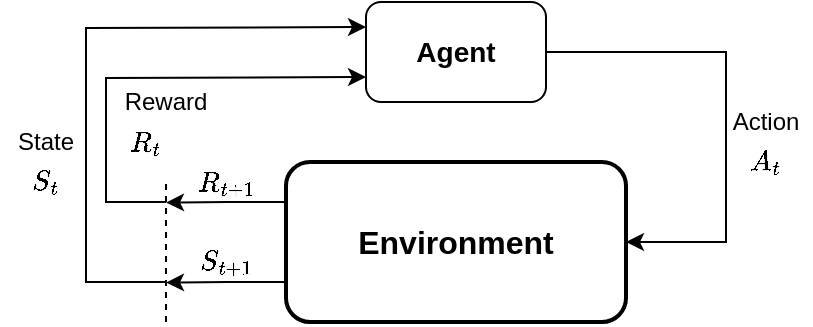 <mxfile version="14.5.0" type="github">
  <diagram id="NEhHKkcjUEfHVbFgBnRx" name="Page-1">
    <mxGraphModel dx="716" dy="378" grid="1" gridSize="10" guides="1" tooltips="1" connect="1" arrows="1" fold="1" page="1" pageScale="1" pageWidth="827" pageHeight="1169" math="1" shadow="0">
      <root>
        <mxCell id="0" />
        <mxCell id="1" parent="0" />
        <mxCell id="ELITJDshUzZdKB17MEa8-15" style="edgeStyle=orthogonalEdgeStyle;rounded=0;sketch=0;jumpStyle=none;orthogonalLoop=1;jettySize=auto;html=1;exitX=1;exitY=0.5;exitDx=0;exitDy=0;entryX=1;entryY=0.5;entryDx=0;entryDy=0;shadow=0;" edge="1" parent="1" source="ELITJDshUzZdKB17MEa8-1" target="ELITJDshUzZdKB17MEa8-2">
          <mxGeometry relative="1" as="geometry">
            <Array as="points">
              <mxPoint x="520" y="155" />
              <mxPoint x="520" y="250" />
            </Array>
          </mxGeometry>
        </mxCell>
        <mxCell id="ELITJDshUzZdKB17MEa8-1" value="&lt;b&gt;&lt;font style=&quot;font-size: 14px&quot;&gt;Agent&lt;/font&gt;&lt;/b&gt;" style="rounded=1;whiteSpace=wrap;html=1;strokeWidth=1;" vertex="1" parent="1">
          <mxGeometry x="340" y="130" width="90" height="50" as="geometry" />
        </mxCell>
        <mxCell id="ELITJDshUzZdKB17MEa8-13" style="edgeStyle=orthogonalEdgeStyle;rounded=0;sketch=0;jumpStyle=none;orthogonalLoop=1;jettySize=auto;html=1;exitX=0;exitY=0.25;exitDx=0;exitDy=0;shadow=0;" edge="1" parent="1" source="ELITJDshUzZdKB17MEa8-2">
          <mxGeometry relative="1" as="geometry">
            <mxPoint x="240.0" y="230.276" as="targetPoint" />
          </mxGeometry>
        </mxCell>
        <mxCell id="ELITJDshUzZdKB17MEa8-14" style="edgeStyle=orthogonalEdgeStyle;rounded=0;sketch=0;jumpStyle=none;orthogonalLoop=1;jettySize=auto;html=1;exitX=0;exitY=0.75;exitDx=0;exitDy=0;shadow=0;" edge="1" parent="1" source="ELITJDshUzZdKB17MEa8-2">
          <mxGeometry relative="1" as="geometry">
            <mxPoint x="240.0" y="270.276" as="targetPoint" />
          </mxGeometry>
        </mxCell>
        <mxCell id="ELITJDshUzZdKB17MEa8-2" value="&lt;b&gt;&lt;font style=&quot;font-size: 16px&quot;&gt;Environment&lt;/font&gt;&lt;/b&gt;" style="rounded=1;whiteSpace=wrap;html=1;strokeWidth=2;" vertex="1" parent="1">
          <mxGeometry x="300" y="210" width="170" height="80" as="geometry" />
        </mxCell>
        <mxCell id="ELITJDshUzZdKB17MEa8-7" value="" style="endArrow=none;dashed=1;html=1;" edge="1" parent="1">
          <mxGeometry width="50" height="50" relative="1" as="geometry">
            <mxPoint x="240" y="290" as="sourcePoint" />
            <mxPoint x="240" y="220" as="targetPoint" />
          </mxGeometry>
        </mxCell>
        <mxCell id="ELITJDshUzZdKB17MEa8-10" value="" style="endArrow=classic;html=1;rounded=0;entryX=0;entryY=0.25;entryDx=0;entryDy=0;" edge="1" parent="1" target="ELITJDshUzZdKB17MEa8-1">
          <mxGeometry width="50" height="50" relative="1" as="geometry">
            <mxPoint x="240" y="270" as="sourcePoint" />
            <mxPoint x="170" y="150" as="targetPoint" />
            <Array as="points">
              <mxPoint x="200" y="270" />
              <mxPoint x="200" y="143" />
            </Array>
          </mxGeometry>
        </mxCell>
        <mxCell id="ELITJDshUzZdKB17MEa8-12" value="" style="endArrow=classic;html=1;shadow=0;rounded=0;entryX=0;entryY=0.75;entryDx=0;entryDy=0;" edge="1" parent="1" target="ELITJDshUzZdKB17MEa8-1">
          <mxGeometry width="50" height="50" relative="1" as="geometry">
            <mxPoint x="240" y="230" as="sourcePoint" />
            <mxPoint x="270" y="170" as="targetPoint" />
            <Array as="points">
              <mxPoint x="210" y="230" />
              <mxPoint x="210" y="168" />
            </Array>
          </mxGeometry>
        </mxCell>
        <mxCell id="ELITJDshUzZdKB17MEa8-16" value="State" style="text;html=1;strokeColor=none;fillColor=none;align=center;verticalAlign=middle;whiteSpace=wrap;rounded=0;" vertex="1" parent="1">
          <mxGeometry x="160" y="190" width="40" height="20" as="geometry" />
        </mxCell>
        <mxCell id="ELITJDshUzZdKB17MEa8-18" value="Action" style="text;html=1;strokeColor=none;fillColor=none;align=center;verticalAlign=middle;whiteSpace=wrap;rounded=0;" vertex="1" parent="1">
          <mxGeometry x="520" y="180" width="40" height="20" as="geometry" />
        </mxCell>
        <mxCell id="ELITJDshUzZdKB17MEa8-19" value="$$A_t$$" style="text;html=1;strokeColor=none;fillColor=none;align=center;verticalAlign=middle;whiteSpace=wrap;rounded=0;" vertex="1" parent="1">
          <mxGeometry x="520" y="200" width="40" height="20" as="geometry" />
        </mxCell>
        <mxCell id="ELITJDshUzZdKB17MEa8-20" value="Reward" style="text;html=1;strokeColor=none;fillColor=none;align=center;verticalAlign=middle;whiteSpace=wrap;rounded=0;" vertex="1" parent="1">
          <mxGeometry x="220" y="170" width="40" height="20" as="geometry" />
        </mxCell>
        <mxCell id="ELITJDshUzZdKB17MEa8-21" value="$$S_{t+1}$$" style="text;html=1;strokeColor=none;fillColor=none;align=center;verticalAlign=middle;whiteSpace=wrap;rounded=0;" vertex="1" parent="1">
          <mxGeometry x="250" y="250" width="40" height="20" as="geometry" />
        </mxCell>
        <mxCell id="ELITJDshUzZdKB17MEa8-22" value="$$R_t$$" style="text;html=1;strokeColor=none;fillColor=none;align=center;verticalAlign=middle;whiteSpace=wrap;rounded=0;" vertex="1" parent="1">
          <mxGeometry x="210" y="190" width="40" height="20" as="geometry" />
        </mxCell>
        <mxCell id="ELITJDshUzZdKB17MEa8-25" value="$$R_{t+1}$$" style="text;html=1;strokeColor=none;fillColor=none;align=center;verticalAlign=middle;whiteSpace=wrap;rounded=0;" vertex="1" parent="1">
          <mxGeometry x="250" y="210" width="40" height="20" as="geometry" />
        </mxCell>
        <mxCell id="ELITJDshUzZdKB17MEa8-26" value="$$S_t$$" style="text;html=1;strokeColor=none;fillColor=none;align=center;verticalAlign=middle;whiteSpace=wrap;rounded=0;" vertex="1" parent="1">
          <mxGeometry x="160" y="210" width="40" height="20" as="geometry" />
        </mxCell>
      </root>
    </mxGraphModel>
  </diagram>
</mxfile>
